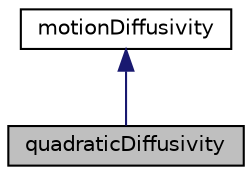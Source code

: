 digraph "quadraticDiffusivity"
{
  bgcolor="transparent";
  edge [fontname="Helvetica",fontsize="10",labelfontname="Helvetica",labelfontsize="10"];
  node [fontname="Helvetica",fontsize="10",shape=record];
  Node1 [label="quadraticDiffusivity",height=0.2,width=0.4,color="black", fillcolor="grey75", style="filled", fontcolor="black"];
  Node2 -> Node1 [dir="back",color="midnightblue",fontsize="10",style="solid",fontname="Helvetica"];
  Node2 [label="motionDiffusivity",height=0.2,width=0.4,color="black",URL="$a01566.html",tooltip="Abstract base class for cell-centre mesh motion diffusivity. "];
}
